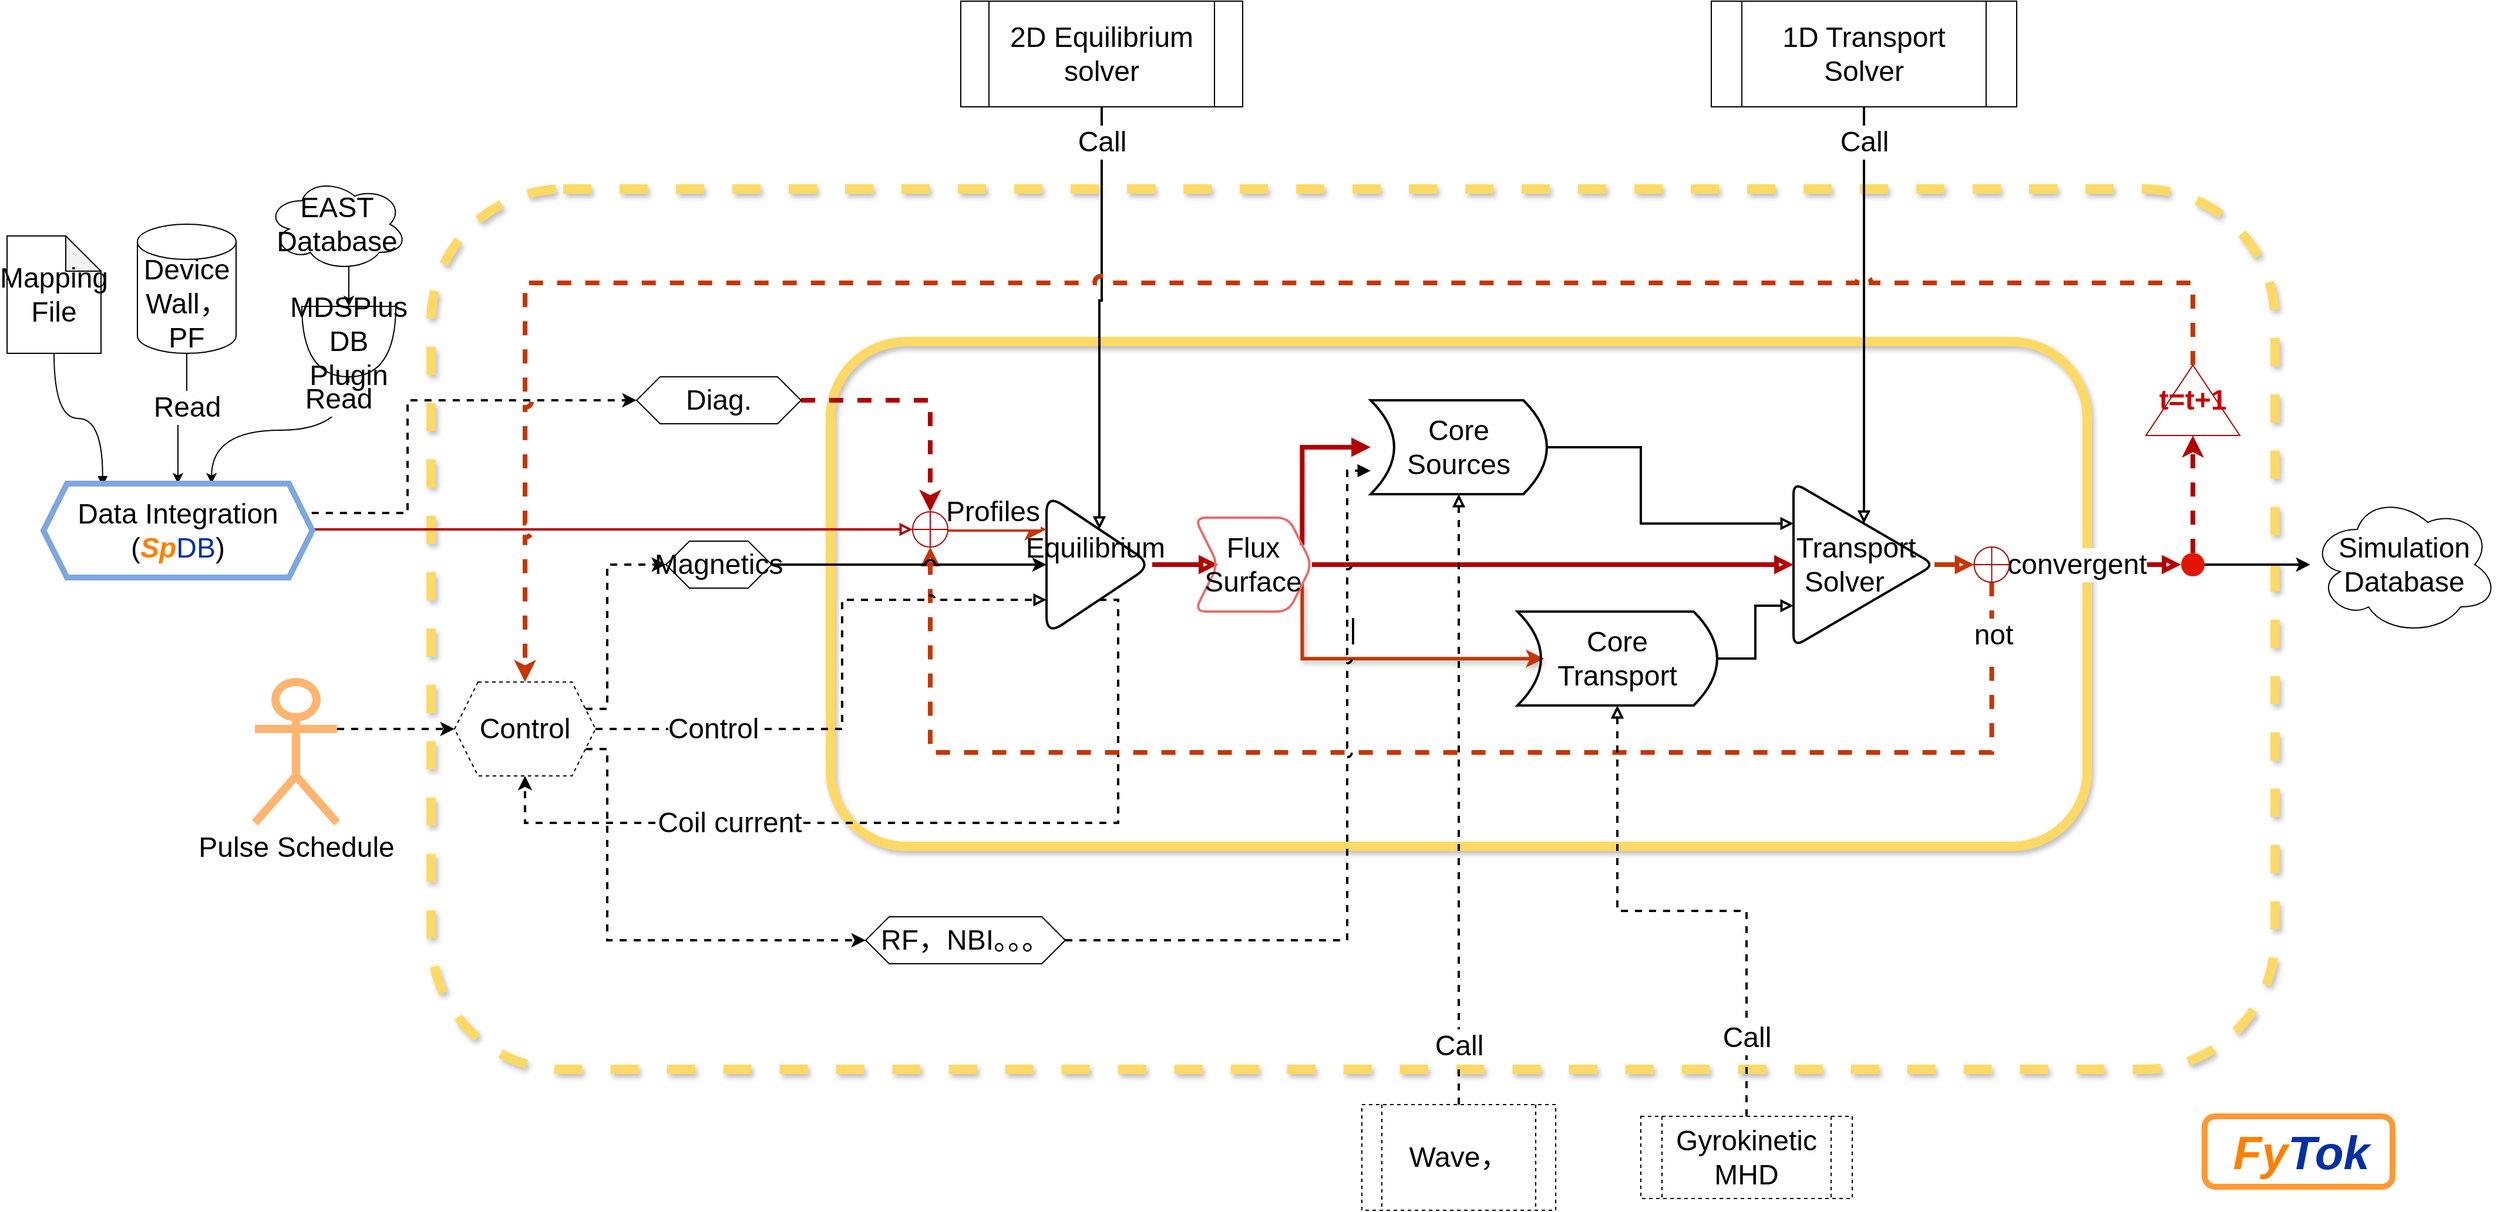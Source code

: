 <mxfile>
    <diagram id="THuYh-ym8cFt9KJ00TGt" name="Page-1">
        <mxGraphModel dx="1873" dy="1844" grid="1" gridSize="10" guides="1" tooltips="1" connect="1" arrows="1" fold="1" page="1" pageScale="1" pageWidth="850" pageHeight="1100" math="0" shadow="0">
            <root>
                <mxCell id="0"/>
                <mxCell id="1" parent="0"/>
                <mxCell id="L_pBXImfrmdXrkmZ3-33-18" value="|" style="rounded=1;whiteSpace=wrap;html=1;shadow=1;sketch=0;strokeWidth=8;fillColor=none;strokeColor=#FFD966;dashed=1;fontSize=24;" parent="1" vertex="1">
                    <mxGeometry x="20" width="1570" height="750" as="geometry"/>
                </mxCell>
                <mxCell id="cIkYoaAPw058XxT0Uyvx-30" value="" style="rounded=1;whiteSpace=wrap;html=1;shadow=1;sketch=0;strokeWidth=8;fillColor=none;strokeColor=#FFD966;fontSize=24;" parent="1" vertex="1">
                    <mxGeometry x="360" y="130" width="1070" height="430" as="geometry"/>
                </mxCell>
                <mxCell id="5greAeXIB-viJ6H0r06e-43" style="edgeStyle=orthogonalEdgeStyle;rounded=0;jumpStyle=arc;orthogonalLoop=1;jettySize=auto;html=1;exitX=1;exitY=0.75;exitDx=0;exitDy=0;shadow=1;startArrow=none;startFill=0;strokeWidth=3;fontSize=24;fillColor=#fa6800;strokeColor=#C73500;entryX=0.867;entryY=0.499;entryDx=0;entryDy=0;entryPerimeter=0;" parent="1" source="cIkYoaAPw058XxT0Uyvx-26" target="cIkYoaAPw058XxT0Uyvx-54" edge="1">
                    <mxGeometry relative="1" as="geometry">
                        <mxPoint x="810" y="330" as="sourcePoint"/>
                        <mxPoint x="890" y="401" as="targetPoint"/>
                        <Array as="points">
                            <mxPoint x="762" y="336"/>
                            <mxPoint x="762" y="400"/>
                        </Array>
                    </mxGeometry>
                </mxCell>
                <mxCell id="cIkYoaAPw058XxT0Uyvx-34" style="edgeStyle=orthogonalEdgeStyle;rounded=0;orthogonalLoop=1;jettySize=auto;html=1;exitX=1;exitY=0.5;exitDx=0;exitDy=0;entryX=0;entryY=0.5;entryDx=0;entryDy=0;endArrow=block;endFill=0;strokeWidth=2;fillColor=#e51400;strokeColor=#B20000;fontSize=24;" parent="1" source="cIkYoaAPw058XxT0Uyvx-13" target="5greAeXIB-viJ6H0r06e-1" edge="1">
                    <mxGeometry relative="1" as="geometry">
                        <mxPoint x="495.0" y="320" as="targetPoint"/>
                        <Array as="points">
                            <mxPoint x="10" y="290"/>
                            <mxPoint x="10" y="290"/>
                        </Array>
                    </mxGeometry>
                </mxCell>
                <mxCell id="cIkYoaAPw058XxT0Uyvx-10" style="edgeStyle=orthogonalEdgeStyle;rounded=0;orthogonalLoop=1;jettySize=auto;html=1;exitX=0.5;exitY=1;exitDx=0;exitDy=0;exitPerimeter=0;entryX=0.5;entryY=0;entryDx=0;entryDy=0;fontSize=24;" parent="1" source="cIkYoaAPw058XxT0Uyvx-1" target="cIkYoaAPw058XxT0Uyvx-13" edge="1">
                    <mxGeometry relative="1" as="geometry">
                        <mxPoint x="-196" y="250" as="targetPoint"/>
                    </mxGeometry>
                </mxCell>
                <mxCell id="cIkYoaAPw058XxT0Uyvx-20" value="Read" style="edgeLabel;html=1;align=center;verticalAlign=middle;resizable=0;points=[];fontSize=24;" parent="cIkYoaAPw058XxT0Uyvx-10" vertex="1" connectable="0">
                    <mxGeometry x="-0.3" relative="1" as="geometry">
                        <mxPoint y="4.71" as="offset"/>
                    </mxGeometry>
                </mxCell>
                <mxCell id="cIkYoaAPw058XxT0Uyvx-1" value="Device&lt;br style=&quot;font-size: 24px;&quot;&gt;Wall，PF" style="shape=cylinder3;whiteSpace=wrap;html=1;boundedLbl=1;backgroundOutline=1;size=15;fontSize=24;" parent="1" vertex="1">
                    <mxGeometry x="-230" y="30" width="84" height="110" as="geometry"/>
                </mxCell>
                <mxCell id="cIkYoaAPw058XxT0Uyvx-11" style="edgeStyle=orthogonalEdgeStyle;rounded=0;orthogonalLoop=1;jettySize=auto;html=1;exitX=0.55;exitY=0.95;exitDx=0;exitDy=0;exitPerimeter=0;entryX=0;entryY=0.5;entryDx=0;entryDy=0;entryPerimeter=0;fontSize=24;" parent="1" source="L_pBXImfrmdXrkmZ3-33-9" target="cIkYoaAPw058XxT0Uyvx-4" edge="1">
                    <mxGeometry relative="1" as="geometry">
                        <mxPoint x="-50" y="60" as="sourcePoint"/>
                    </mxGeometry>
                </mxCell>
                <mxCell id="cIkYoaAPw058XxT0Uyvx-9" style="edgeStyle=orthogonalEdgeStyle;rounded=0;orthogonalLoop=1;jettySize=auto;html=1;exitX=0.5;exitY=1;exitDx=0;exitDy=0;exitPerimeter=0;entryX=0.22;entryY=0.027;entryDx=0;entryDy=0;endArrow=block;endFill=1;startArrow=none;startFill=0;entryPerimeter=0;curved=1;fontSize=24;" parent="1" source="cIkYoaAPw058XxT0Uyvx-3" target="cIkYoaAPw058XxT0Uyvx-13" edge="1">
                    <mxGeometry relative="1" as="geometry">
                        <mxPoint x="-243.5" y="250" as="targetPoint"/>
                    </mxGeometry>
                </mxCell>
                <mxCell id="cIkYoaAPw058XxT0Uyvx-3" value="Mapping File" style="shape=note;whiteSpace=wrap;html=1;backgroundOutline=1;darkOpacity=0.05;fontSize=24;" parent="1" vertex="1">
                    <mxGeometry x="-341" y="40" width="80" height="100" as="geometry"/>
                </mxCell>
                <mxCell id="cIkYoaAPw058XxT0Uyvx-12" style="edgeStyle=orthogonalEdgeStyle;rounded=0;orthogonalLoop=1;jettySize=auto;html=1;exitX=1;exitY=0.5;exitDx=0;exitDy=0;exitPerimeter=0;entryX=0.625;entryY=0;entryDx=0;entryDy=0;curved=1;fontSize=24;" parent="1" source="cIkYoaAPw058XxT0Uyvx-4" target="cIkYoaAPw058XxT0Uyvx-13" edge="1">
                    <mxGeometry relative="1" as="geometry">
                        <mxPoint x="-148.5" y="250" as="targetPoint"/>
                    </mxGeometry>
                </mxCell>
                <mxCell id="cIkYoaAPw058XxT0Uyvx-19" value="Read" style="edgeLabel;html=1;align=center;verticalAlign=middle;resizable=0;points=[];fontSize=24;" parent="cIkYoaAPw058XxT0Uyvx-12" vertex="1" connectable="0">
                    <mxGeometry x="-0.469" relative="1" as="geometry">
                        <mxPoint x="-0.05" y="-27.06" as="offset"/>
                    </mxGeometry>
                </mxCell>
                <mxCell id="cIkYoaAPw058XxT0Uyvx-4" value="MDSPlus DB &lt;br style=&quot;font-size: 24px;&quot;&gt;Plugin" style="shape=or;whiteSpace=wrap;html=1;rotation=0;direction=south;fontSize=24;" parent="1" vertex="1">
                    <mxGeometry x="-90" y="100" width="80" height="60" as="geometry"/>
                </mxCell>
                <mxCell id="L_pBXImfrmdXrkmZ3-33-17" style="edgeStyle=orthogonalEdgeStyle;rounded=0;orthogonalLoop=1;jettySize=auto;html=1;exitX=1;exitY=0.25;exitDx=0;exitDy=0;entryX=0;entryY=0.5;entryDx=0;entryDy=0;strokeWidth=2;dashed=1;fontSize=24;" parent="1" source="cIkYoaAPw058XxT0Uyvx-13" target="L_pBXImfrmdXrkmZ3-33-15" edge="1">
                    <mxGeometry relative="1" as="geometry">
                        <Array as="points">
                            <mxPoint y="276"/>
                            <mxPoint y="180"/>
                        </Array>
                    </mxGeometry>
                </mxCell>
                <mxCell id="cIkYoaAPw058XxT0Uyvx-13" value="&lt;span style=&quot;font-size: 24px;&quot;&gt;Data Integration&lt;br style=&quot;font-size: 24px;&quot;&gt;(&lt;i style=&quot;font-size: 24px;&quot;&gt;&lt;b style=&quot;font-size: 24px;&quot;&gt;&lt;font color=&quot;#ff8000&quot; style=&quot;font-size: 24px;&quot;&gt;Sp&lt;/font&gt;&lt;/b&gt;&lt;/i&gt;&lt;font color=&quot;#002fa7&quot; style=&quot;font-size: 24px;&quot;&gt;DB&lt;/font&gt;)&lt;br style=&quot;font-size: 24px;&quot;&gt;&lt;/span&gt;" style="shape=hexagon;perimeter=hexagonPerimeter2;whiteSpace=wrap;html=1;fixedSize=1;fillColor=none;strokeColor=#7EA6E0;strokeWidth=5;fontSize=24;" parent="1" vertex="1">
                    <mxGeometry x="-310" y="251" width="229" height="80" as="geometry"/>
                </mxCell>
                <mxCell id="cIkYoaAPw058XxT0Uyvx-35" style="edgeStyle=orthogonalEdgeStyle;rounded=0;orthogonalLoop=1;jettySize=auto;html=1;exitX=1;exitY=0.5;exitDx=0;exitDy=0;entryX=0;entryY=0.5;entryDx=0;entryDy=0;endArrow=block;endFill=0;strokeWidth=4;fillColor=#e51400;strokeColor=#B20000;fontSize=24;" parent="1" source="cIkYoaAPw058XxT0Uyvx-15" target="cIkYoaAPw058XxT0Uyvx-26" edge="1">
                    <mxGeometry relative="1" as="geometry">
                        <Array as="points">
                            <mxPoint x="670" y="320"/>
                            <mxPoint x="670" y="320"/>
                        </Array>
                    </mxGeometry>
                </mxCell>
                <mxCell id="5greAeXIB-viJ6H0r06e-36" style="edgeStyle=orthogonalEdgeStyle;rounded=0;orthogonalLoop=1;jettySize=auto;html=1;exitX=0.5;exitY=1;exitDx=0;exitDy=0;entryX=0.5;entryY=1;entryDx=0;entryDy=0;strokeWidth=2;dashed=1;fontSize=24;" parent="1" source="cIkYoaAPw058XxT0Uyvx-15" target="5greAeXIB-viJ6H0r06e-24" edge="1">
                    <mxGeometry relative="1" as="geometry">
                        <Array as="points">
                            <mxPoint x="605" y="540"/>
                            <mxPoint x="100" y="540"/>
                        </Array>
                    </mxGeometry>
                </mxCell>
                <mxCell id="5greAeXIB-viJ6H0r06e-37" value="Coil current" style="edgeLabel;html=1;align=center;verticalAlign=middle;resizable=0;points=[];fontSize=24;" parent="5greAeXIB-viJ6H0r06e-36" vertex="1" connectable="0">
                    <mxGeometry x="0.001" y="5" relative="1" as="geometry">
                        <mxPoint x="-161.67" y="-5" as="offset"/>
                    </mxGeometry>
                </mxCell>
                <mxCell id="cIkYoaAPw058XxT0Uyvx-15" value="&lt;font style=&quot;font-size: 24px;&quot;&gt;Equilibrium&amp;nbsp; &amp;nbsp;&lt;/font&gt;" style="triangle;whiteSpace=wrap;html=1;rounded=1;sketch=0;shadow=0;fillColor=none;strokeWidth=2;arcSize=32;fontSize=24;" parent="1" vertex="1">
                    <mxGeometry x="544" y="260" width="90" height="120" as="geometry"/>
                </mxCell>
                <mxCell id="cIkYoaAPw058XxT0Uyvx-18" value="Call" style="edgeStyle=orthogonalEdgeStyle;rounded=0;orthogonalLoop=1;jettySize=auto;html=1;exitX=0.5;exitY=1;exitDx=0;exitDy=0;endArrow=block;endFill=0;strokeWidth=2;fontSize=24;" parent="1" source="cIkYoaAPw058XxT0Uyvx-17" target="cIkYoaAPw058XxT0Uyvx-15" edge="1">
                    <mxGeometry x="-0.833" relative="1" as="geometry">
                        <mxPoint as="offset"/>
                    </mxGeometry>
                </mxCell>
                <mxCell id="cIkYoaAPw058XxT0Uyvx-17" value="&lt;font style=&quot;font-size: 24px;&quot;&gt;2D Equilibrium solver&lt;/font&gt;" style="shape=process;whiteSpace=wrap;html=1;backgroundOutline=1;fontSize=24;" parent="1" vertex="1">
                    <mxGeometry x="471" y="-160" width="240" height="90" as="geometry"/>
                </mxCell>
                <mxCell id="cIkYoaAPw058XxT0Uyvx-37" style="edgeStyle=orthogonalEdgeStyle;rounded=0;orthogonalLoop=1;jettySize=auto;html=1;exitX=1;exitY=0.5;exitDx=0;exitDy=0;endArrow=block;endFill=0;strokeWidth=4;entryX=0;entryY=0.5;entryDx=0;entryDy=0;fillColor=#fa6800;strokeColor=#C73500;fontSize=24;" parent="1" source="cIkYoaAPw058XxT0Uyvx-25" target="5greAeXIB-viJ6H0r06e-4" edge="1">
                    <mxGeometry relative="1" as="geometry">
                        <mxPoint x="1324.6" y="320" as="targetPoint"/>
                    </mxGeometry>
                </mxCell>
                <mxCell id="cIkYoaAPw058XxT0Uyvx-25" value="&lt;div style=&quot;text-align: left; font-size: 24px;&quot;&gt;&lt;span style=&quot;background-color: initial; font-size: 24px;&quot;&gt;Transport&amp;nbsp;&amp;nbsp;&lt;/span&gt;&lt;/div&gt;&lt;font style=&quot;font-size: 24px;&quot;&gt;Solver&amp;nbsp; &amp;nbsp; &amp;nbsp;&lt;/font&gt;" style="triangle;whiteSpace=wrap;html=1;rounded=1;sketch=0;shadow=0;strokeWidth=2;fillColor=none;fontSize=24;" parent="1" vertex="1">
                    <mxGeometry x="1180" y="250" width="120" height="140" as="geometry"/>
                </mxCell>
                <mxCell id="cIkYoaAPw058XxT0Uyvx-36" style="edgeStyle=orthogonalEdgeStyle;rounded=0;orthogonalLoop=1;jettySize=auto;html=1;exitX=1;exitY=0.5;exitDx=0;exitDy=0;endArrow=block;endFill=0;strokeWidth=4;entryX=0;entryY=0.5;entryDx=0;entryDy=0;fillColor=#e51400;strokeColor=#B20000;fontSize=24;" parent="1" source="cIkYoaAPw058XxT0Uyvx-26" target="cIkYoaAPw058XxT0Uyvx-25" edge="1">
                    <mxGeometry relative="1" as="geometry">
                        <mxPoint x="1040" y="300" as="targetPoint"/>
                        <mxPoint x="820" y="320" as="sourcePoint"/>
                    </mxGeometry>
                </mxCell>
                <mxCell id="cIkYoaAPw058XxT0Uyvx-51" style="edgeStyle=orthogonalEdgeStyle;rounded=0;orthogonalLoop=1;jettySize=auto;html=1;endArrow=block;endFill=1;strokeWidth=4;fontSize=24;entryX=0;entryY=0.5;entryDx=0;entryDy=0;exitX=1;exitY=0.25;exitDx=0;exitDy=0;fillColor=#e51400;strokeColor=#B20000;" parent="1" source="cIkYoaAPw058XxT0Uyvx-26" target="cIkYoaAPw058XxT0Uyvx-48" edge="1">
                    <mxGeometry relative="1" as="geometry">
                        <mxPoint x="780" y="260" as="sourcePoint"/>
                        <mxPoint x="800" y="370" as="targetPoint"/>
                        <Array as="points">
                            <mxPoint x="762" y="220"/>
                        </Array>
                    </mxGeometry>
                </mxCell>
                <mxCell id="cIkYoaAPw058XxT0Uyvx-26" value="Flux&lt;br style=&quot;font-size: 24px;&quot;&gt;Surface" style="shape=step;perimeter=stepPerimeter;whiteSpace=wrap;html=1;fixedSize=1;rounded=1;shadow=0;sketch=0;fillColor=none;strokeWidth=2;fontSize=24;strokeColor=#EA6B66;" parent="1" vertex="1">
                    <mxGeometry x="670" y="280" width="100" height="80" as="geometry"/>
                </mxCell>
                <mxCell id="cIkYoaAPw058XxT0Uyvx-42" style="edgeStyle=orthogonalEdgeStyle;rounded=0;orthogonalLoop=1;jettySize=auto;html=1;exitX=0.5;exitY=1;exitDx=0;exitDy=0;entryX=0.5;entryY=1;entryDx=0;entryDy=0;endArrow=block;endFill=0;strokeWidth=4;fillColor=#fa6800;strokeColor=#C73500;dashed=1;fontSize=24;" parent="1" source="5greAeXIB-viJ6H0r06e-4" target="5greAeXIB-viJ6H0r06e-1" edge="1">
                    <mxGeometry relative="1" as="geometry">
                        <Array as="points">
                            <mxPoint x="1349" y="480"/>
                            <mxPoint x="445" y="480"/>
                        </Array>
                        <mxPoint x="1348.75" y="301.25" as="sourcePoint"/>
                        <mxPoint x="513.75" y="301.25" as="targetPoint"/>
                    </mxGeometry>
                </mxCell>
                <mxCell id="cIkYoaAPw058XxT0Uyvx-45" value="not" style="edgeLabel;html=1;align=center;verticalAlign=middle;resizable=0;points=[];fontSize=24;" parent="cIkYoaAPw058XxT0Uyvx-42" vertex="1" connectable="0">
                    <mxGeometry x="0.153" y="5" relative="1" as="geometry">
                        <mxPoint x="561" y="-105" as="offset"/>
                    </mxGeometry>
                </mxCell>
                <mxCell id="cIkYoaAPw058XxT0Uyvx-44" style="edgeStyle=orthogonalEdgeStyle;rounded=0;orthogonalLoop=1;jettySize=auto;html=1;exitX=1;exitY=0.5;exitDx=0;exitDy=0;endArrow=block;endFill=0;strokeWidth=4;entryX=0;entryY=0.5;entryDx=0;entryDy=0;fillColor=#e51400;strokeColor=#B20000;fontSize=24;" parent="1" source="5greAeXIB-viJ6H0r06e-4" target="5greAeXIB-viJ6H0r06e-15" edge="1">
                    <mxGeometry relative="1" as="geometry">
                        <mxPoint x="1490" y="320" as="targetPoint"/>
                        <mxPoint x="1367.5" y="320" as="sourcePoint"/>
                    </mxGeometry>
                </mxCell>
                <mxCell id="cIkYoaAPw058XxT0Uyvx-46" value="convergent" style="edgeLabel;html=1;align=center;verticalAlign=middle;resizable=0;points=[];fontSize=24;" parent="cIkYoaAPw058XxT0Uyvx-44" vertex="1" connectable="0">
                    <mxGeometry x="-0.227" y="-1" relative="1" as="geometry">
                        <mxPoint y="-1" as="offset"/>
                    </mxGeometry>
                </mxCell>
                <mxCell id="cIkYoaAPw058XxT0Uyvx-47" value="Wave，" style="shape=process;whiteSpace=wrap;html=1;backgroundOutline=1;dashed=1;fontSize=24;" parent="1" vertex="1">
                    <mxGeometry x="812.5" y="780" width="165" height="90" as="geometry"/>
                </mxCell>
                <mxCell id="cIkYoaAPw058XxT0Uyvx-53" style="edgeStyle=orthogonalEdgeStyle;rounded=0;orthogonalLoop=1;jettySize=auto;html=1;exitX=1;exitY=0.5;exitDx=0;exitDy=0;entryX=0;entryY=0.25;entryDx=0;entryDy=0;endArrow=block;endFill=0;strokeWidth=2;fontSize=24;" parent="1" source="cIkYoaAPw058XxT0Uyvx-48" target="cIkYoaAPw058XxT0Uyvx-25" edge="1">
                    <mxGeometry relative="1" as="geometry">
                        <Array as="points">
                            <mxPoint x="1050" y="220"/>
                            <mxPoint x="1050" y="285"/>
                        </Array>
                    </mxGeometry>
                </mxCell>
                <mxCell id="cIkYoaAPw058XxT0Uyvx-48" value="Core&lt;br style=&quot;font-size: 24px;&quot;&gt;Sources" style="shape=dataStorage;whiteSpace=wrap;html=1;fixedSize=1;rounded=1;shadow=0;sketch=0;strokeColor=#000000;strokeWidth=2;fontSize=24;rotation=0;fillColor=none;flipV=1;flipH=1;" parent="1" vertex="1">
                    <mxGeometry x="820" y="180" width="150" height="80" as="geometry"/>
                </mxCell>
                <mxCell id="cIkYoaAPw058XxT0Uyvx-56" style="edgeStyle=orthogonalEdgeStyle;rounded=0;orthogonalLoop=1;jettySize=auto;html=1;exitX=1;exitY=0.5;exitDx=0;exitDy=0;entryX=0;entryY=0.75;entryDx=0;entryDy=0;endArrow=block;endFill=0;strokeWidth=2;fontSize=24;" parent="1" source="cIkYoaAPw058XxT0Uyvx-54" target="cIkYoaAPw058XxT0Uyvx-25" edge="1">
                    <mxGeometry relative="1" as="geometry"/>
                </mxCell>
                <mxCell id="cIkYoaAPw058XxT0Uyvx-54" value="Core&lt;br style=&quot;font-size: 24px;&quot;&gt;Transport" style="shape=dataStorage;whiteSpace=wrap;html=1;fixedSize=1;rounded=1;shadow=0;sketch=0;strokeColor=#000000;strokeWidth=2;fontSize=24;rotation=0;fillColor=none;flipV=1;flipH=1;" parent="1" vertex="1">
                    <mxGeometry x="945" y="360" width="170" height="80" as="geometry"/>
                </mxCell>
                <mxCell id="cIkYoaAPw058XxT0Uyvx-57" value="Gyrokinetic&lt;br style=&quot;font-size: 24px;&quot;&gt;MHD" style="shape=process;whiteSpace=wrap;html=1;backgroundOutline=1;dashed=1;fontSize=24;" parent="1" vertex="1">
                    <mxGeometry x="1050" y="790" width="180" height="70" as="geometry"/>
                </mxCell>
                <mxCell id="cIkYoaAPw058XxT0Uyvx-63" style="edgeStyle=orthogonalEdgeStyle;rounded=0;orthogonalLoop=1;jettySize=auto;html=1;endArrow=block;endFill=0;strokeWidth=2;fontSize=24;" parent="1" source="cIkYoaAPw058XxT0Uyvx-58" target="cIkYoaAPw058XxT0Uyvx-25" edge="1">
                    <mxGeometry relative="1" as="geometry"/>
                </mxCell>
                <mxCell id="cIkYoaAPw058XxT0Uyvx-64" value="Call" style="edgeLabel;html=1;align=center;verticalAlign=middle;resizable=0;points=[];fontSize=24;" parent="cIkYoaAPw058XxT0Uyvx-63" vertex="1" connectable="0">
                    <mxGeometry x="-0.263" y="-2" relative="1" as="geometry">
                        <mxPoint x="2" y="-101.43" as="offset"/>
                    </mxGeometry>
                </mxCell>
                <mxCell id="cIkYoaAPw058XxT0Uyvx-58" value="&lt;font style=&quot;font-size: 24px;&quot;&gt;1D Transport Solver&lt;/font&gt;" style="shape=process;whiteSpace=wrap;html=1;backgroundOutline=1;fontSize=24;" parent="1" vertex="1">
                    <mxGeometry x="1110" y="-160" width="260" height="90" as="geometry"/>
                </mxCell>
                <mxCell id="cIkYoaAPw058XxT0Uyvx-59" value="Call" style="edgeStyle=orthogonalEdgeStyle;rounded=0;orthogonalLoop=1;jettySize=auto;html=1;exitX=0.5;exitY=0;exitDx=0;exitDy=0;endArrow=block;endFill=0;dashed=1;strokeWidth=2;fontSize=24;entryX=0.5;entryY=1;entryDx=0;entryDy=0;" parent="1" source="cIkYoaAPw058XxT0Uyvx-47" target="cIkYoaAPw058XxT0Uyvx-48" edge="1">
                    <mxGeometry x="-0.808" relative="1" as="geometry">
                        <mxPoint x="880" y="540" as="sourcePoint"/>
                        <mxPoint x="880" y="320" as="targetPoint"/>
                        <mxPoint as="offset"/>
                        <Array as="points">
                            <mxPoint x="895" y="510"/>
                            <mxPoint x="895" y="510"/>
                        </Array>
                    </mxGeometry>
                </mxCell>
                <mxCell id="cIkYoaAPw058XxT0Uyvx-60" value="Call" style="edgeStyle=orthogonalEdgeStyle;rounded=0;orthogonalLoop=1;jettySize=auto;html=1;exitX=0.5;exitY=0;exitDx=0;exitDy=0;endArrow=block;endFill=0;dashed=1;strokeWidth=2;entryX=0.5;entryY=1;entryDx=0;entryDy=0;fontSize=24;" parent="1" source="cIkYoaAPw058XxT0Uyvx-57" target="cIkYoaAPw058XxT0Uyvx-54" edge="1">
                    <mxGeometry x="-0.706" relative="1" as="geometry">
                        <mxPoint x="1054.5" y="570" as="sourcePoint"/>
                        <mxPoint x="1054.5" y="260" as="targetPoint"/>
                        <mxPoint as="offset"/>
                    </mxGeometry>
                </mxCell>
                <mxCell id="cIkYoaAPw058XxT0Uyvx-73" style="edgeStyle=orthogonalEdgeStyle;rounded=0;orthogonalLoop=1;jettySize=auto;html=1;exitX=1;exitY=0.5;exitDx=0;exitDy=0;entryX=0;entryY=0.75;entryDx=0;entryDy=0;startArrow=none;startFill=0;endArrow=block;endFill=0;strokeWidth=2;fontSize=24;fontColor=#7EA6E0;jumpStyle=arc;dashed=1;" parent="1" source="5greAeXIB-viJ6H0r06e-24" target="cIkYoaAPw058XxT0Uyvx-15" edge="1">
                    <mxGeometry relative="1" as="geometry">
                        <mxPoint x="300" y="500" as="sourcePoint"/>
                        <Array as="points">
                            <mxPoint x="370" y="460"/>
                            <mxPoint x="370" y="350"/>
                        </Array>
                        <mxPoint x="315" y="390" as="targetPoint"/>
                    </mxGeometry>
                </mxCell>
                <mxCell id="cIkYoaAPw058XxT0Uyvx-75" value="&lt;font style=&quot;font-size: 24px;&quot; color=&quot;#000000&quot;&gt;Control&lt;/font&gt;" style="edgeLabel;html=1;align=center;verticalAlign=middle;resizable=0;points=[];fontSize=24;fontColor=#7EA6E0;" parent="cIkYoaAPw058XxT0Uyvx-73" vertex="1" connectable="0">
                    <mxGeometry x="-0.369" y="-1" relative="1" as="geometry">
                        <mxPoint x="-56.67" y="-1" as="offset"/>
                    </mxGeometry>
                </mxCell>
                <mxCell id="cIkYoaAPw058XxT0Uyvx-74" value="&lt;span style=&quot;color: rgb(0, 0, 0); font-size: 24px;&quot;&gt;Pulse Schedule&lt;/span&gt;" style="shape=umlActor;verticalLabelPosition=bottom;verticalAlign=top;html=1;outlineConnect=0;rounded=1;shadow=0;sketch=0;strokeWidth=7;fillColor=none;fontSize=24;fontColor=#7EA6E0;strokeColor=#FFB570;" parent="1" vertex="1">
                    <mxGeometry x="-130" y="420" width="70" height="120" as="geometry"/>
                </mxCell>
                <mxCell id="5greAeXIB-viJ6H0r06e-27" style="edgeStyle=orthogonalEdgeStyle;rounded=0;orthogonalLoop=1;jettySize=auto;html=1;exitX=1;exitY=0.5;exitDx=0;exitDy=0;entryX=0;entryY=0.25;entryDx=0;entryDy=0;strokeWidth=4;fillColor=#fa6800;strokeColor=#C73500;fontSize=24;" parent="1" source="5greAeXIB-viJ6H0r06e-1" target="cIkYoaAPw058XxT0Uyvx-15" edge="1">
                    <mxGeometry relative="1" as="geometry"/>
                </mxCell>
                <mxCell id="5greAeXIB-viJ6H0r06e-28" value="&lt;font style=&quot;font-size: 24px;&quot;&gt;Profiles&lt;/font&gt;" style="edgeLabel;html=1;align=center;verticalAlign=middle;resizable=0;points=[];fontSize=24;" parent="5greAeXIB-viJ6H0r06e-27" vertex="1" connectable="0">
                    <mxGeometry x="-0.244" relative="1" as="geometry">
                        <mxPoint x="6" y="-15" as="offset"/>
                    </mxGeometry>
                </mxCell>
                <mxCell id="5greAeXIB-viJ6H0r06e-1" value="" style="shape=orEllipse;perimeter=ellipsePerimeter;whiteSpace=wrap;html=1;backgroundOutline=1;strokeColor=#B20000;fontColor=#ffffff;fillColor=none;fontSize=24;" parent="1" vertex="1">
                    <mxGeometry x="430" y="275" width="30" height="30" as="geometry"/>
                </mxCell>
                <mxCell id="5greAeXIB-viJ6H0r06e-4" value="" style="shape=orEllipse;perimeter=ellipsePerimeter;whiteSpace=wrap;html=1;backgroundOutline=1;strokeColor=#B20000;fontColor=#ffffff;fillColor=none;fontSize=24;" parent="1" vertex="1">
                    <mxGeometry x="1333.75" y="305" width="30" height="30" as="geometry"/>
                </mxCell>
                <mxCell id="5greAeXIB-viJ6H0r06e-19" value="" style="edgeStyle=orthogonalEdgeStyle;rounded=0;orthogonalLoop=1;jettySize=auto;html=1;strokeWidth=2;entryX=0;entryY=0.5;entryDx=0;entryDy=0;entryPerimeter=0;fontSize=24;" parent="1" source="5greAeXIB-viJ6H0r06e-15" target="L_pBXImfrmdXrkmZ3-33-8" edge="1">
                    <mxGeometry relative="1" as="geometry">
                        <mxPoint x="1610" y="320" as="targetPoint"/>
                    </mxGeometry>
                </mxCell>
                <mxCell id="L_pBXImfrmdXrkmZ3-33-7" style="edgeStyle=orthogonalEdgeStyle;rounded=0;orthogonalLoop=1;jettySize=auto;html=1;exitX=0.5;exitY=0;exitDx=0;exitDy=0;entryX=0;entryY=0.5;entryDx=0;entryDy=0;fillColor=#e51400;strokeColor=#B20000;strokeWidth=4;dashed=1;fontSize=24;" parent="1" source="5greAeXIB-viJ6H0r06e-15" target="L_pBXImfrmdXrkmZ3-33-3" edge="1">
                    <mxGeometry relative="1" as="geometry"/>
                </mxCell>
                <mxCell id="5greAeXIB-viJ6H0r06e-15" value="" style="ellipse;fillColor=#e51400;fontColor=#ffffff;strokeColor=none;fontSize=24;" parent="1" vertex="1">
                    <mxGeometry x="1510" y="310" width="20" height="20" as="geometry"/>
                </mxCell>
                <mxCell id="5greAeXIB-viJ6H0r06e-23" style="edgeStyle=orthogonalEdgeStyle;rounded=0;orthogonalLoop=1;jettySize=auto;html=1;exitX=1;exitY=0.333;exitDx=0;exitDy=0;strokeWidth=2;entryX=0;entryY=0.5;entryDx=0;entryDy=0;exitPerimeter=0;dashed=1;fontSize=24;" parent="1" source="cIkYoaAPw058XxT0Uyvx-74" target="5greAeXIB-viJ6H0r06e-24" edge="1">
                    <mxGeometry relative="1" as="geometry">
                        <mxPoint x="220" y="560" as="targetPoint"/>
                        <mxPoint x="60" y="440" as="sourcePoint"/>
                    </mxGeometry>
                </mxCell>
                <mxCell id="5greAeXIB-viJ6H0r06e-30" style="edgeStyle=orthogonalEdgeStyle;rounded=0;orthogonalLoop=1;jettySize=auto;html=1;exitX=1;exitY=0.25;exitDx=0;exitDy=0;entryX=0;entryY=0.5;entryDx=0;entryDy=0;strokeWidth=2;dashed=1;fontSize=24;" parent="1" source="5greAeXIB-viJ6H0r06e-24" target="5greAeXIB-viJ6H0r06e-29" edge="1">
                    <mxGeometry relative="1" as="geometry">
                        <Array as="points">
                            <mxPoint x="170" y="443"/>
                            <mxPoint x="170" y="320"/>
                        </Array>
                    </mxGeometry>
                </mxCell>
                <mxCell id="5greAeXIB-viJ6H0r06e-34" style="edgeStyle=orthogonalEdgeStyle;rounded=0;orthogonalLoop=1;jettySize=auto;html=1;exitX=1;exitY=0.75;exitDx=0;exitDy=0;entryX=0;entryY=0.5;entryDx=0;entryDy=0;strokeWidth=2;dashed=1;fontSize=24;" parent="1" source="5greAeXIB-viJ6H0r06e-24" target="5greAeXIB-viJ6H0r06e-32" edge="1">
                    <mxGeometry relative="1" as="geometry">
                        <Array as="points">
                            <mxPoint x="170" y="477"/>
                            <mxPoint x="170" y="640"/>
                        </Array>
                    </mxGeometry>
                </mxCell>
                <mxCell id="5greAeXIB-viJ6H0r06e-24" value="&lt;font style=&quot;font-size: 24px;&quot;&gt;Control&lt;/font&gt;" style="shape=hexagon;perimeter=hexagonPerimeter2;whiteSpace=wrap;html=1;fixedSize=1;dashed=1;fontSize=24;" parent="1" vertex="1">
                    <mxGeometry x="40" y="420" width="120" height="80" as="geometry"/>
                </mxCell>
                <mxCell id="5greAeXIB-viJ6H0r06e-31" style="edgeStyle=orthogonalEdgeStyle;rounded=0;orthogonalLoop=1;jettySize=auto;html=1;exitX=1;exitY=0.5;exitDx=0;exitDy=0;entryX=0;entryY=0.5;entryDx=0;entryDy=0;strokeWidth=2;jumpStyle=arc;fontSize=24;" parent="1" source="5greAeXIB-viJ6H0r06e-29" target="cIkYoaAPw058XxT0Uyvx-15" edge="1">
                    <mxGeometry relative="1" as="geometry"/>
                </mxCell>
                <mxCell id="5greAeXIB-viJ6H0r06e-29" value="&lt;font style=&quot;font-size: 24px;&quot;&gt;Magnetics&lt;/font&gt;" style="shape=hexagon;perimeter=hexagonPerimeter2;whiteSpace=wrap;html=1;fixedSize=1;fontSize=24;" parent="1" vertex="1">
                    <mxGeometry x="220" y="300" width="90" height="40" as="geometry"/>
                </mxCell>
                <mxCell id="L_pBXImfrmdXrkmZ3-33-20" style="edgeStyle=orthogonalEdgeStyle;rounded=0;orthogonalLoop=1;jettySize=auto;html=1;exitX=1;exitY=0.5;exitDx=0;exitDy=0;entryX=0;entryY=0.75;entryDx=0;entryDy=0;endArrow=block;endFill=1;strokeColor=#000000;strokeWidth=2;jumpStyle=arc;dashed=1;fontSize=24;" parent="1" source="5greAeXIB-viJ6H0r06e-32" target="cIkYoaAPw058XxT0Uyvx-48" edge="1">
                    <mxGeometry relative="1" as="geometry">
                        <Array as="points">
                            <mxPoint x="800" y="640"/>
                            <mxPoint x="800" y="240"/>
                        </Array>
                    </mxGeometry>
                </mxCell>
                <mxCell id="5greAeXIB-viJ6H0r06e-32" value="&lt;font style=&quot;font-size: 24px;&quot;&gt;RF，NBI。。。&lt;/font&gt;" style="shape=hexagon;perimeter=hexagonPerimeter2;whiteSpace=wrap;html=1;fixedSize=1;fontSize=24;" parent="1" vertex="1">
                    <mxGeometry x="390" y="620" width="170" height="40" as="geometry"/>
                </mxCell>
                <mxCell id="L_pBXImfrmdXrkmZ3-33-3" value="&lt;font color=&quot;#cc0000&quot; style=&quot;font-size: 24px;&quot;&gt;&lt;b style=&quot;font-size: 24px;&quot;&gt;t=t+1&lt;/b&gt;&lt;/font&gt;" style="triangle;whiteSpace=wrap;html=1;direction=north;strokeColor=#B20000;fontColor=#ffffff;fillColor=none;fontSize=24;" parent="1" vertex="1">
                    <mxGeometry x="1480" y="150" width="80" height="60" as="geometry"/>
                </mxCell>
                <mxCell id="L_pBXImfrmdXrkmZ3-33-5" style="edgeStyle=orthogonalEdgeStyle;rounded=0;orthogonalLoop=1;jettySize=auto;html=1;exitX=1;exitY=0.5;exitDx=0;exitDy=0;strokeWidth=4;entryX=0.5;entryY=0;entryDx=0;entryDy=0;jumpStyle=arc;fillColor=#fa6800;strokeColor=#C73500;dashed=1;fontSize=24;" parent="1" source="L_pBXImfrmdXrkmZ3-33-3" target="5greAeXIB-viJ6H0r06e-24" edge="1">
                    <mxGeometry relative="1" as="geometry">
                        <mxPoint x="100" y="340" as="targetPoint"/>
                        <Array as="points">
                            <mxPoint x="1520" y="80"/>
                            <mxPoint x="100" y="80"/>
                        </Array>
                        <mxPoint x="1520" y="310" as="sourcePoint"/>
                    </mxGeometry>
                </mxCell>
                <mxCell id="L_pBXImfrmdXrkmZ3-33-8" value="&lt;span style=&quot;font-size: 24px;&quot;&gt;Simulation&lt;br style=&quot;font-size: 24px;&quot;&gt;Database&lt;/span&gt;" style="ellipse;shape=cloud;whiteSpace=wrap;html=1;fontFamily=Helvetica;fontSize=24;fontColor=#000000;align=center;strokeColor=#000000;" parent="1" vertex="1">
                    <mxGeometry x="1620" y="260" width="160" height="120" as="geometry"/>
                </mxCell>
                <mxCell id="L_pBXImfrmdXrkmZ3-33-9" value="EAST&lt;br style=&quot;font-size: 24px;&quot;&gt;Database" style="ellipse;shape=cloud;whiteSpace=wrap;html=1;fillColor=none;fontSize=24;" parent="1" vertex="1">
                    <mxGeometry x="-120" y="-10" width="120" height="80" as="geometry"/>
                </mxCell>
                <mxCell id="L_pBXImfrmdXrkmZ3-33-16" style="edgeStyle=orthogonalEdgeStyle;rounded=0;orthogonalLoop=1;jettySize=auto;html=1;exitX=1;exitY=0.5;exitDx=0;exitDy=0;entryX=0.5;entryY=0;entryDx=0;entryDy=0;strokeWidth=4;fillColor=#e51400;strokeColor=#B20000;dashed=1;fontSize=24;" parent="1" source="L_pBXImfrmdXrkmZ3-33-15" target="5greAeXIB-viJ6H0r06e-1" edge="1">
                    <mxGeometry relative="1" as="geometry"/>
                </mxCell>
                <mxCell id="L_pBXImfrmdXrkmZ3-33-15" value="&lt;font style=&quot;font-size: 24px;&quot;&gt;Diag.&lt;/font&gt;" style="shape=hexagon;perimeter=hexagonPerimeter2;whiteSpace=wrap;html=1;fixedSize=1;fontSize=24;" parent="1" vertex="1">
                    <mxGeometry x="195" y="160" width="140" height="40" as="geometry"/>
                </mxCell>
                <mxCell id="L_pBXImfrmdXrkmZ3-33-19" value="&lt;font color=&quot;#ff8000&quot;&gt;&amp;nbsp; Fy&lt;/font&gt;&lt;font color=&quot;#002fa7&quot;&gt;Tok&lt;/font&gt;" style="text;rounded=1;shadow=0;strokeColor=#FF9933;html=1;fontSize=40;verticalAlign=middle;fontStyle=3;strokeWidth=5;" parent="1" vertex="1">
                    <mxGeometry x="1530" y="790" width="160" height="60" as="geometry"/>
                </mxCell>
            </root>
        </mxGraphModel>
    </diagram>
</mxfile>